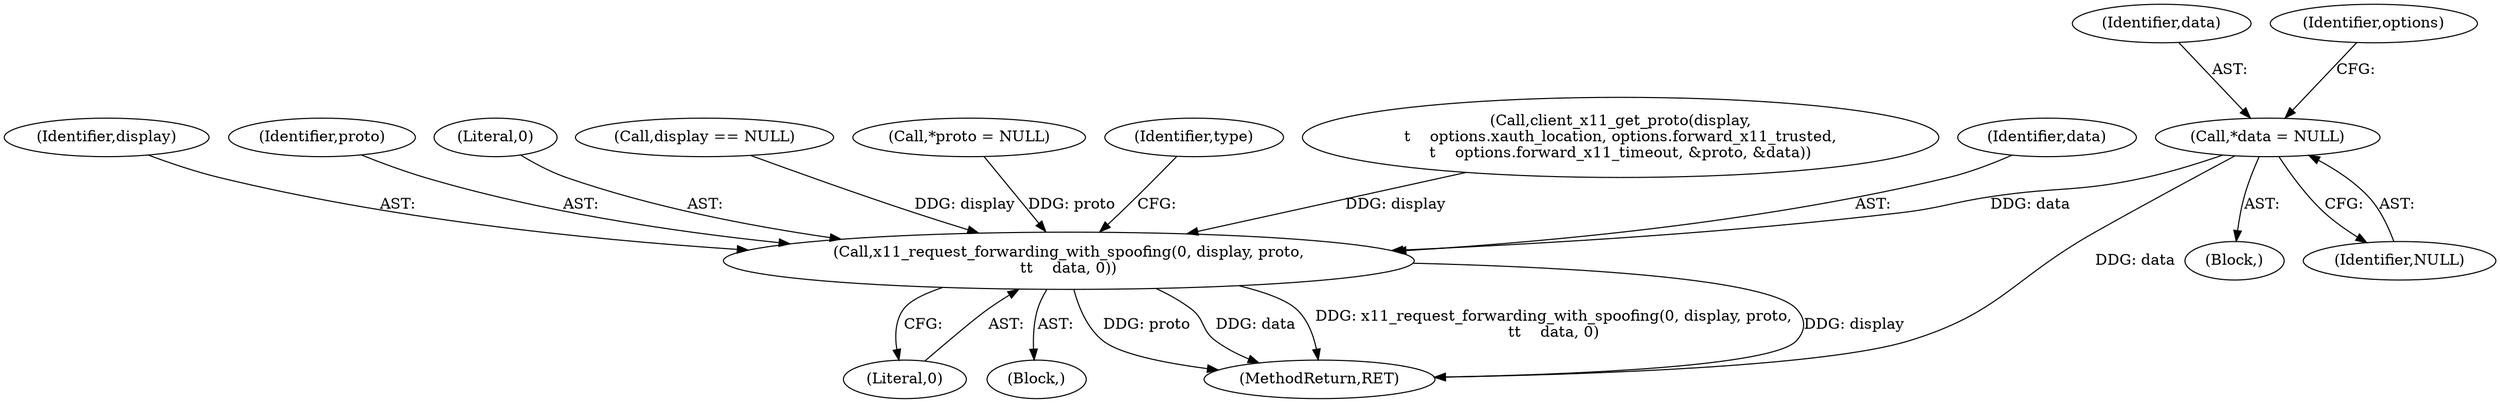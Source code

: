 digraph "0_mindrot_ed4ce82dbfa8a3a3c8ea6fa0db113c71e234416c_1@pointer" {
"1000141" [label="(Call,*data = NULL)"];
"1000325" [label="(Call,x11_request_forwarding_with_spoofing(0, display, proto,\n\t\t    data, 0))"];
"1000327" [label="(Identifier,display)"];
"1000141" [label="(Call,*data = NULL)"];
"1000328" [label="(Identifier,proto)"];
"1000326" [label="(Literal,0)"];
"1000290" [label="(Call,display == NULL)"];
"1000142" [label="(Identifier,data)"];
"1000137" [label="(Call,*proto = NULL)"];
"1000330" [label="(Literal,0)"];
"1000332" [label="(Identifier,type)"];
"1000304" [label="(Call,client_x11_get_proto(display,\n\t    options.xauth_location, options.forward_x11_trusted,\n\t    options.forward_x11_timeout, &proto, &data))"];
"1000320" [label="(Block,)"];
"1000472" [label="(MethodReturn,RET)"];
"1000329" [label="(Identifier,data)"];
"1000123" [label="(Block,)"];
"1000325" [label="(Call,x11_request_forwarding_with_spoofing(0, display, proto,\n\t\t    data, 0))"];
"1000146" [label="(Identifier,options)"];
"1000143" [label="(Identifier,NULL)"];
"1000141" -> "1000123"  [label="AST: "];
"1000141" -> "1000143"  [label="CFG: "];
"1000142" -> "1000141"  [label="AST: "];
"1000143" -> "1000141"  [label="AST: "];
"1000146" -> "1000141"  [label="CFG: "];
"1000141" -> "1000472"  [label="DDG: data"];
"1000141" -> "1000325"  [label="DDG: data"];
"1000325" -> "1000320"  [label="AST: "];
"1000325" -> "1000330"  [label="CFG: "];
"1000326" -> "1000325"  [label="AST: "];
"1000327" -> "1000325"  [label="AST: "];
"1000328" -> "1000325"  [label="AST: "];
"1000329" -> "1000325"  [label="AST: "];
"1000330" -> "1000325"  [label="AST: "];
"1000332" -> "1000325"  [label="CFG: "];
"1000325" -> "1000472"  [label="DDG: proto"];
"1000325" -> "1000472"  [label="DDG: data"];
"1000325" -> "1000472"  [label="DDG: x11_request_forwarding_with_spoofing(0, display, proto,\n\t\t    data, 0)"];
"1000325" -> "1000472"  [label="DDG: display"];
"1000290" -> "1000325"  [label="DDG: display"];
"1000304" -> "1000325"  [label="DDG: display"];
"1000137" -> "1000325"  [label="DDG: proto"];
}
